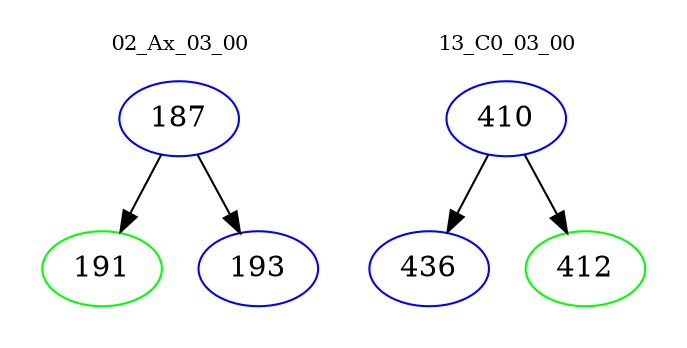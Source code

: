 digraph{
subgraph cluster_0 {
color = white
label = "02_Ax_03_00";
fontsize=10;
T0_187 [label="187", color="blue"]
T0_187 -> T0_191 [color="black"]
T0_191 [label="191", color="green"]
T0_187 -> T0_193 [color="black"]
T0_193 [label="193", color="blue"]
}
subgraph cluster_1 {
color = white
label = "13_C0_03_00";
fontsize=10;
T1_410 [label="410", color="blue"]
T1_410 -> T1_436 [color="black"]
T1_436 [label="436", color="blue"]
T1_410 -> T1_412 [color="black"]
T1_412 [label="412", color="green"]
}
}
